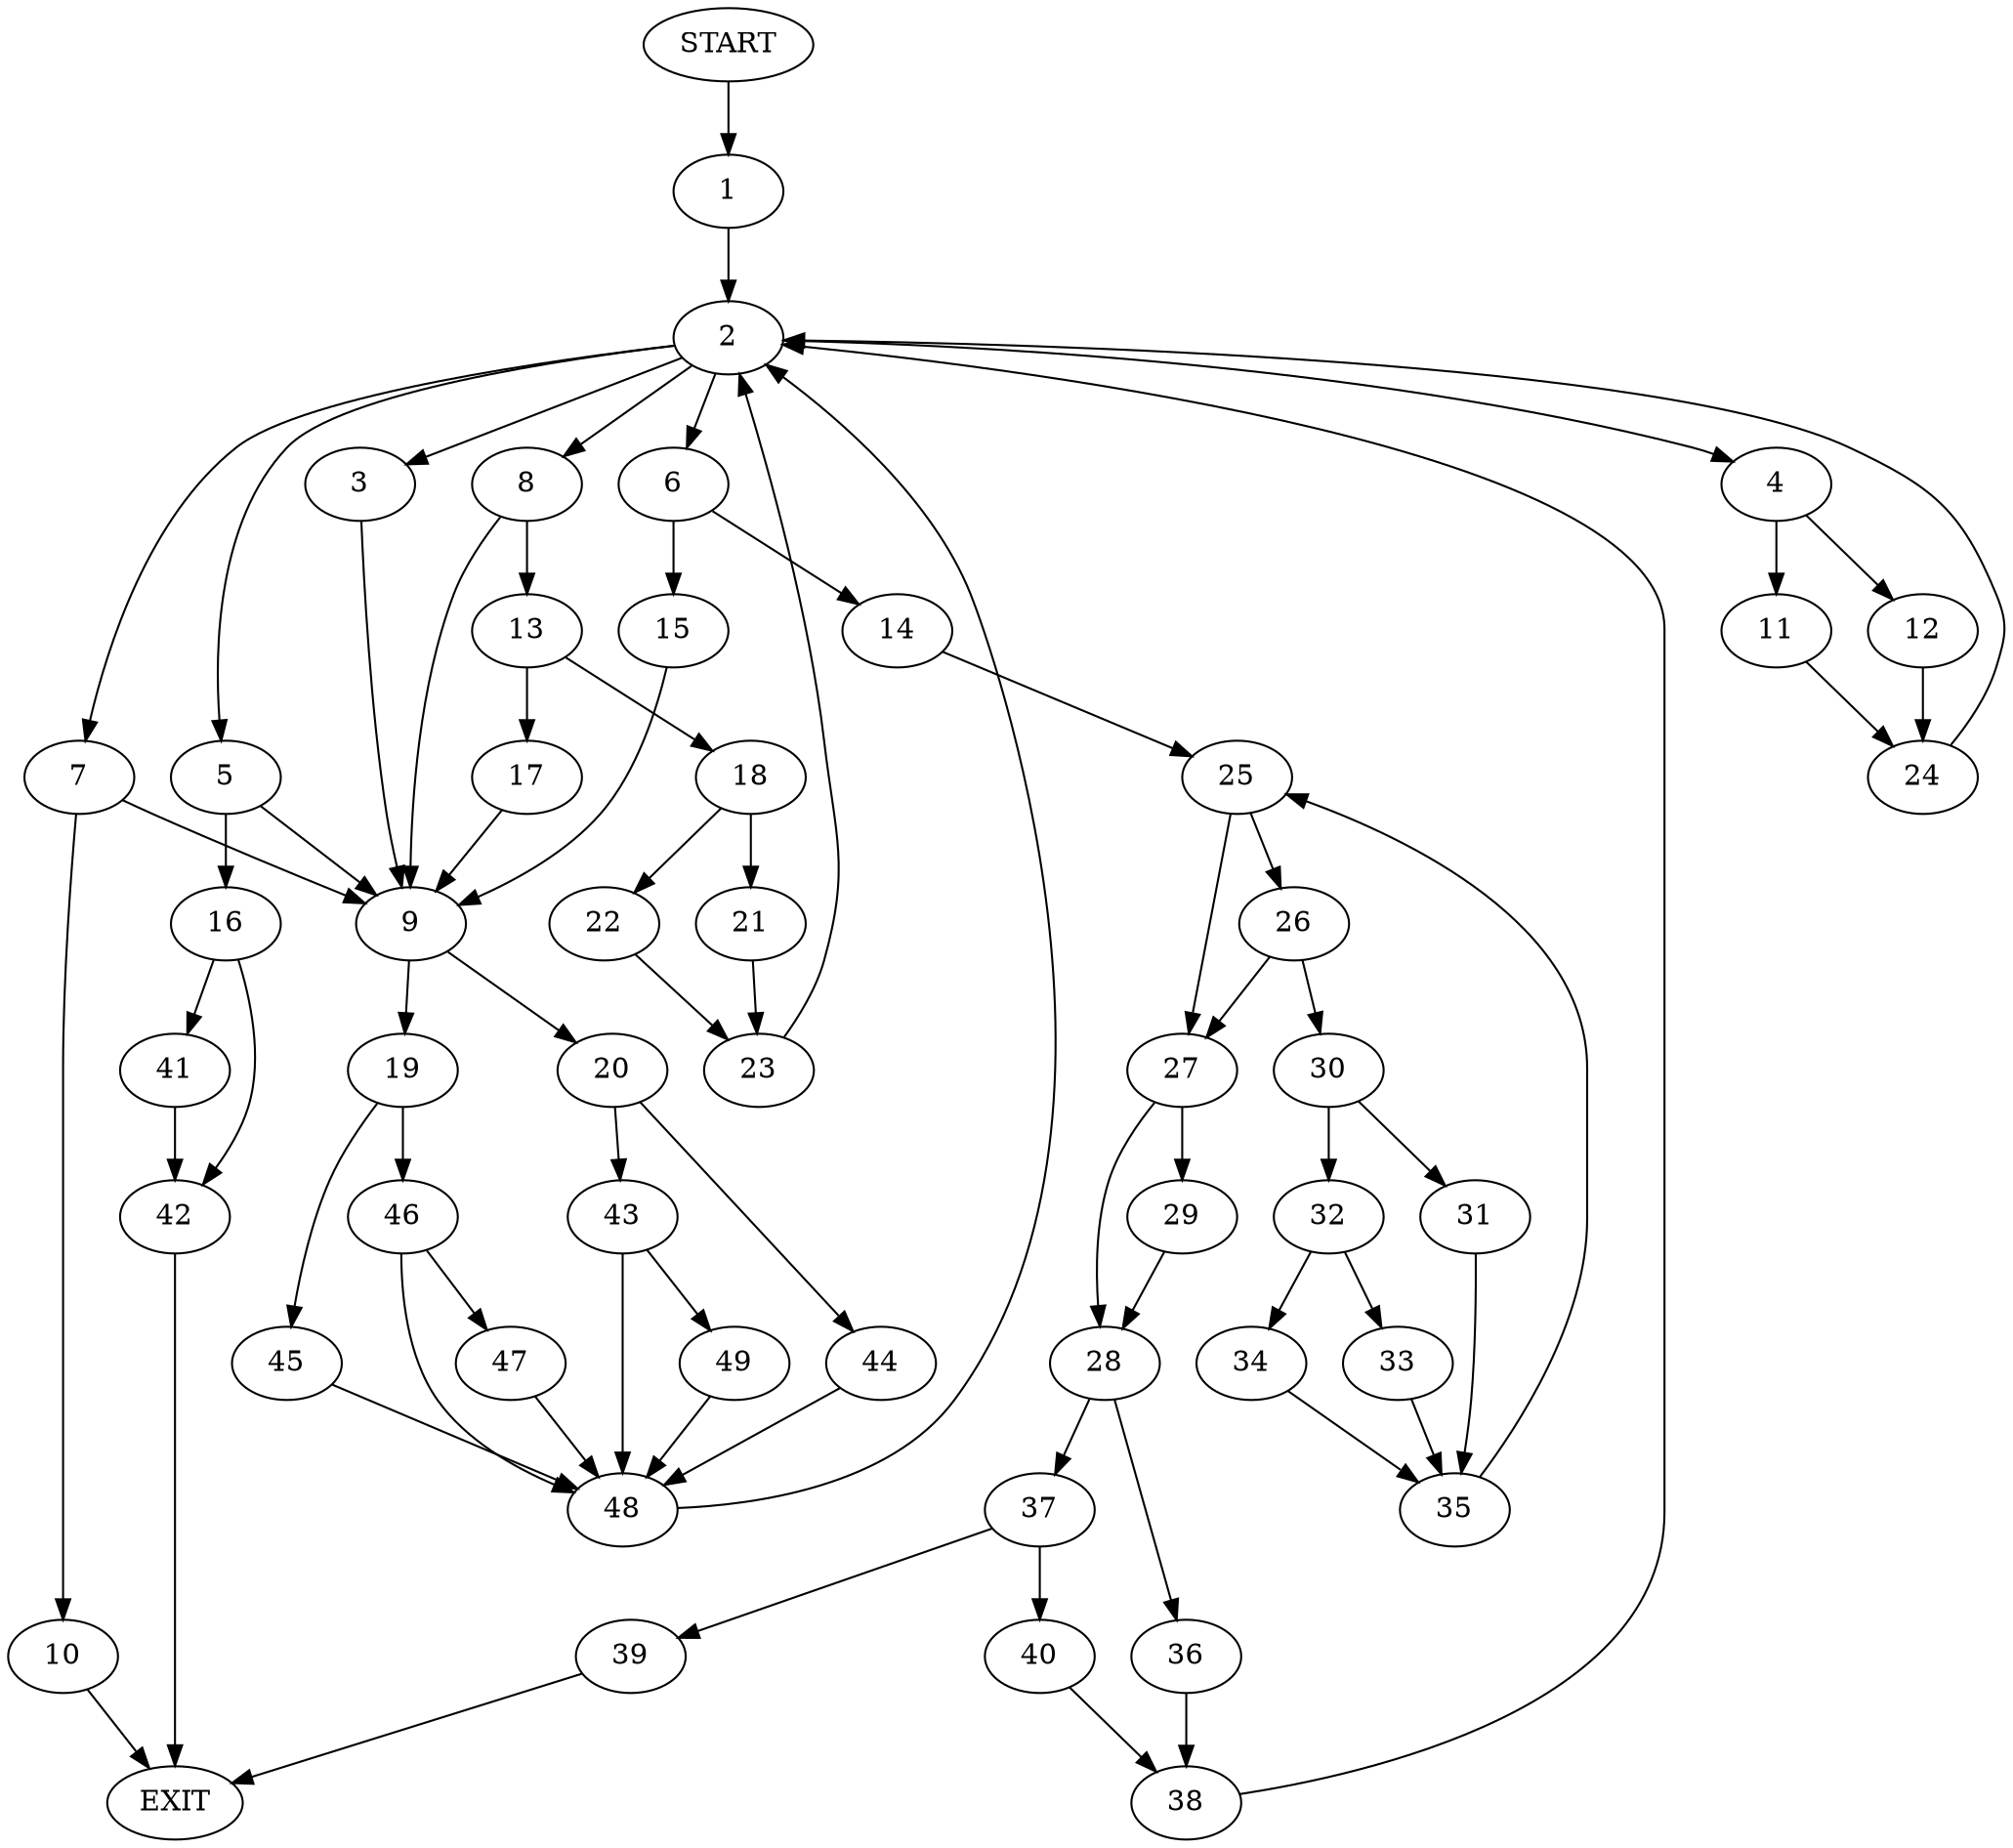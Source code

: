 digraph {
0 [label="START"]
50 [label="EXIT"]
0 -> 1
1 -> 2
2 -> 3
2 -> 4
2 -> 5
2 -> 6
2 -> 7
2 -> 8
7 -> 9
7 -> 10
3 -> 9
4 -> 11
4 -> 12
8 -> 13
8 -> 9
6 -> 14
6 -> 15
5 -> 16
5 -> 9
13 -> 17
13 -> 18
9 -> 19
9 -> 20
17 -> 9
18 -> 21
18 -> 22
21 -> 23
22 -> 23
23 -> 2
12 -> 24
11 -> 24
24 -> 2
15 -> 9
14 -> 25
25 -> 26
25 -> 27
27 -> 28
27 -> 29
26 -> 27
26 -> 30
30 -> 31
30 -> 32
32 -> 33
32 -> 34
31 -> 35
33 -> 35
34 -> 35
35 -> 25
28 -> 36
28 -> 37
29 -> 28
36 -> 38
37 -> 39
37 -> 40
40 -> 38
39 -> 50
38 -> 2
10 -> 50
16 -> 41
16 -> 42
41 -> 42
42 -> 50
20 -> 43
20 -> 44
19 -> 45
19 -> 46
46 -> 47
46 -> 48
45 -> 48
48 -> 2
47 -> 48
43 -> 49
43 -> 48
44 -> 48
49 -> 48
}
